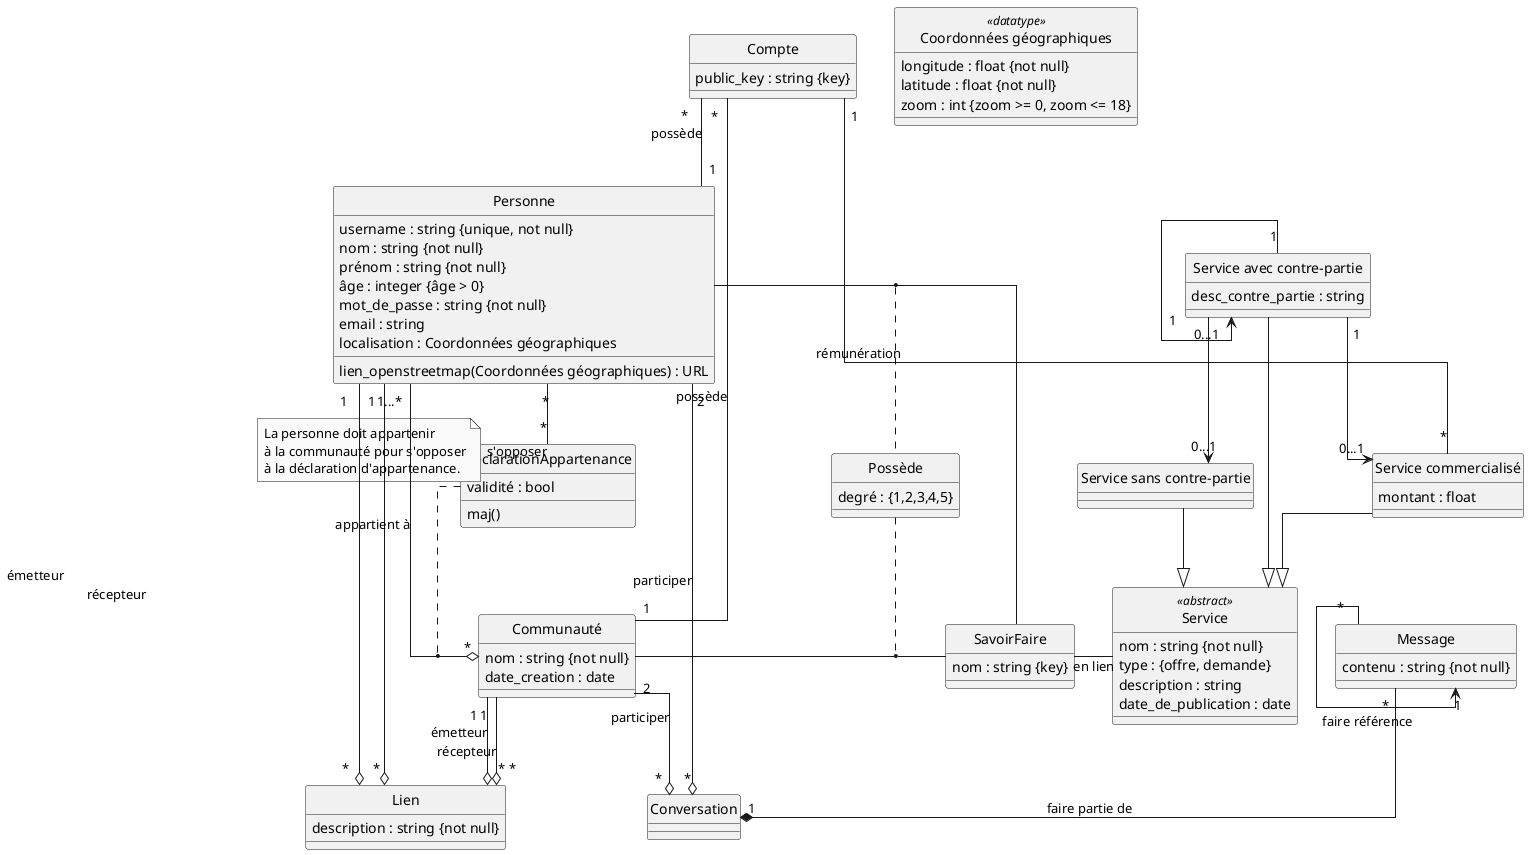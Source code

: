 @startuml
' - PRIVATE
' # PROTECTED
' ~ PACKAGE PRIVATE
' + PUBLIC

' PARAMETERS
skinparam monochrome true
skinparam linetype polyline
skinparam linetype ortho
hide circle
' CUSTOM COMMANDS
!define datatype(x) class "x" <<datatype>>
!define abstract(x) class "x" <<abstract>>
!define association(x) class "x" 
!define classe_associationRight(x,y,z,k) (x, y) k z
!define classe_associationLeft(x,y,z,k) z k (x, y)
' CLASSES CONCRETES
class Communauté {
    nom : string {not null}
    date_creation : date
}
class Personne {
    username : string {unique, not null}
    nom : string {not null}
    prénom : string {not null}
    âge : integer {âge > 0}
    mot_de_passe : string {not null}
    email : string 
    localisation : Coordonnées géographiques
    lien_openstreetmap(Coordonnées géographiques) : URL
}
class Compte {
    public_key : string {key}
}
class SavoirFaire {
    nom : string {key}
}
class Lien {
    description : string {not null}
}
class Conversation {

}
class Message {
    contenu : string {not null}
}
' CLASSES ABSTRAITE
abstract(Service) {
    nom : string {not null}
    type : {offre, demande}
    description : string
    date_de_publication : date
}
' CLASSES HERITEES
class "Service commercialisé" {
    montant : float
}
class "Service avec contre-partie" {
    desc_contre_partie : string
}
class "Service sans contre-partie" 
' CLASSES D'ASSOCIATIONS
association(DéclarationAppartenance) {
    validité : bool
    maj()
}
association(Possède) {
    degré : {1,2,3,4,5}
}
' TYPE DE DONNEES
datatype(Coordonnées géographiques)  {
    longitude : float {not null}
    latitude : float {not null}
    zoom : int {zoom >= 0, zoom <= 18}
}

' ASSOCIATIONS SIMPLES BIDIRECTIONNELLES
"Compte" "1" -- "*" "Service commercialisé" : rémunération\t\t\t\t\t\t
"Compte" "*" - "1" "Communauté" : possède
"Compte" "*" -- "1" "Personne" : possède

"Communauté" - "SavoirFaire" 
"Personne" - "SavoirFaire" 
"SavoirFaire" - "Service" : en lien

"Personne" "*" -- "*" "DéclarationAppartenance" : s'opposer
note left on link
La personne doit appartenir
à la communauté pour s'opposer
à la déclaration d'appartenance.
endnote
' ASSOCIATIONS SIMPLES UNIDIRECTIONNELLE
"Service avec contre-partie" "1" -> "   0...1" "Service avec contre-partie"
"Service avec contre-partie" "1" -> "0...1" "Service sans contre-partie"
"Service avec contre-partie" "1" --> "0...1" "Service commercialisé"

"Message" "*" --> "1" "Message" : faire référence
' HERITAGE
"Service commercialisé" --|> "Service"
"Service avec contre-partie" --|> "Service"
"Service sans contre-partie" --|> "Service"

' AGREGATIONS
"Message" "*" --* "1" "Conversation" : faire partie de
' COMPOSITION
"Personne" "1...*" -o "*" "Communauté" : appartient à
"Communauté" "1" --o "*" "Lien" : émetteur
"Communauté" "1" --o "*" "Lien" : récepteur

"Personne" "1" -o "*" "Lien" : émetteur\t\t\t\t\t\t\t\t\t\t\t
"Personne" "1" -o "*" "Lien" : récepteur\t\t\t\t\t\t\t\t\t

"Communauté" "2" --o "*" "Conversation" : participer
"Personne" "2" -o "*" "Conversation" : participer

' CLASSES D'ASSOCIATIONS 
classe_associationLeft(SavoirFaire, Communauté, Possède, .)
classe_associationRight(SavoirFaire, Personne, Possède, .)

classe_associationLeft(Personne, Communauté, DéclarationAppartenance, ..)

@enduml